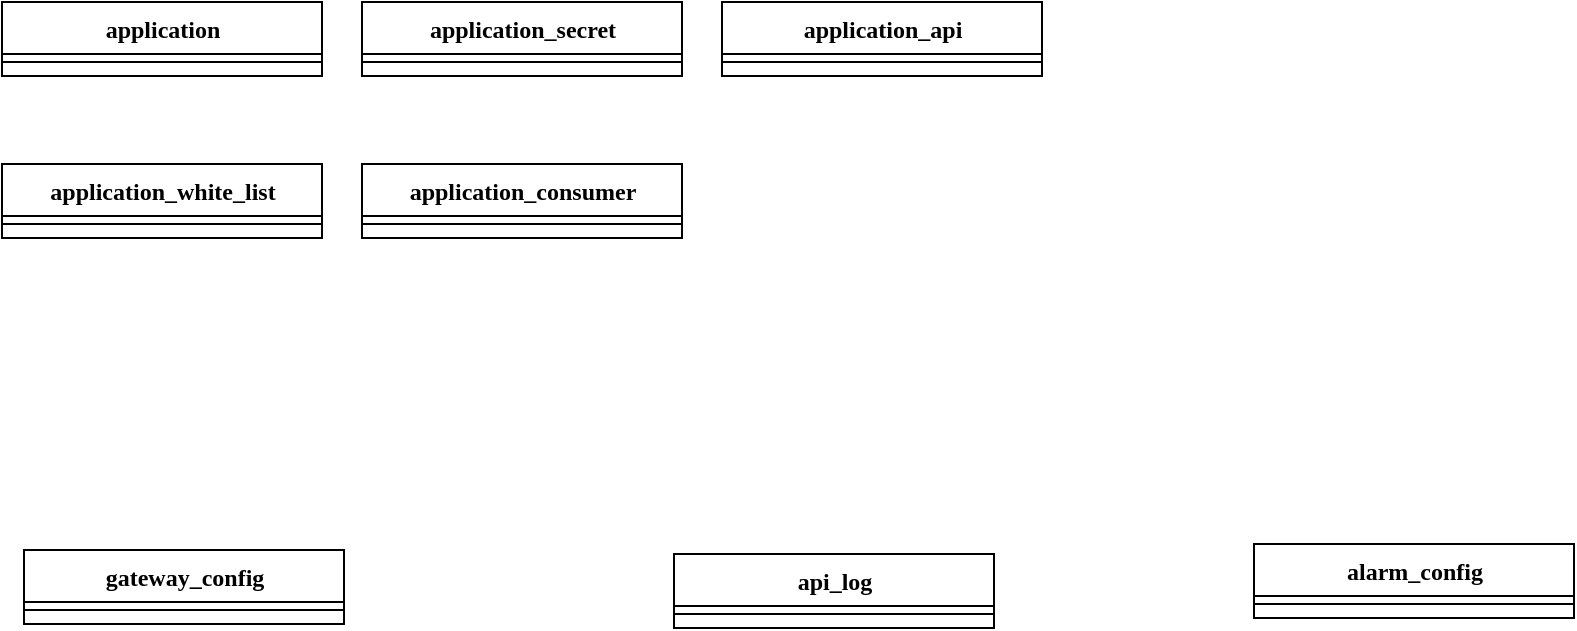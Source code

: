 <mxfile version="21.5.0" type="github">
  <diagram name="Page-1" id="9f46799a-70d6-7492-0946-bef42562c5a5">
    <mxGraphModel dx="1434" dy="774" grid="0" gridSize="10" guides="1" tooltips="1" connect="1" arrows="1" fold="1" page="1" pageScale="1" pageWidth="1100" pageHeight="850" background="none" math="0" shadow="0">
      <root>
        <mxCell id="0" />
        <mxCell id="1" parent="0" />
        <mxCell id="78961159f06e98e8-17" value="&lt;font face=&quot;宋体&quot;&gt;application&lt;/font&gt;" style="swimlane;html=1;fontStyle=1;align=center;verticalAlign=top;childLayout=stackLayout;horizontal=1;startSize=26;horizontalStack=0;resizeParent=1;resizeLast=0;collapsible=1;marginBottom=0;swimlaneFillColor=#ffffff;rounded=0;shadow=0;comic=0;labelBackgroundColor=none;strokeWidth=1;fillColor=none;fontFamily=Verdana;fontSize=12" parent="1" vertex="1">
          <mxGeometry x="130" y="83" width="160" height="37" as="geometry" />
        </mxCell>
        <mxCell id="78961159f06e98e8-19" value="" style="line;html=1;strokeWidth=1;fillColor=none;align=left;verticalAlign=middle;spacingTop=-1;spacingLeft=3;spacingRight=3;rotatable=0;labelPosition=right;points=[];portConstraint=eastwest;" parent="78961159f06e98e8-17" vertex="1">
          <mxGeometry y="26" width="160" height="8" as="geometry" />
        </mxCell>
        <mxCell id="6lDmDUUpVp1HjEsYVvIz-1" value="&lt;font face=&quot;宋体&quot;&gt;application_secret&lt;/font&gt;" style="swimlane;html=1;fontStyle=1;align=center;verticalAlign=top;childLayout=stackLayout;horizontal=1;startSize=26;horizontalStack=0;resizeParent=1;resizeLast=0;collapsible=1;marginBottom=0;swimlaneFillColor=#ffffff;rounded=0;shadow=0;comic=0;labelBackgroundColor=none;strokeWidth=1;fillColor=none;fontFamily=Verdana;fontSize=12" vertex="1" parent="1">
          <mxGeometry x="310" y="83" width="160" height="37" as="geometry" />
        </mxCell>
        <mxCell id="6lDmDUUpVp1HjEsYVvIz-2" value="" style="line;html=1;strokeWidth=1;fillColor=none;align=left;verticalAlign=middle;spacingTop=-1;spacingLeft=3;spacingRight=3;rotatable=0;labelPosition=right;points=[];portConstraint=eastwest;" vertex="1" parent="6lDmDUUpVp1HjEsYVvIz-1">
          <mxGeometry y="26" width="160" height="8" as="geometry" />
        </mxCell>
        <mxCell id="6lDmDUUpVp1HjEsYVvIz-3" value="&lt;font face=&quot;宋体&quot;&gt;application_api&lt;/font&gt;" style="swimlane;html=1;fontStyle=1;align=center;verticalAlign=top;childLayout=stackLayout;horizontal=1;startSize=26;horizontalStack=0;resizeParent=1;resizeLast=0;collapsible=1;marginBottom=0;swimlaneFillColor=#ffffff;rounded=0;shadow=0;comic=0;labelBackgroundColor=none;strokeWidth=1;fillColor=none;fontFamily=Verdana;fontSize=12" vertex="1" parent="1">
          <mxGeometry x="490" y="83" width="160" height="37" as="geometry" />
        </mxCell>
        <mxCell id="6lDmDUUpVp1HjEsYVvIz-4" value="" style="line;html=1;strokeWidth=1;fillColor=none;align=left;verticalAlign=middle;spacingTop=-1;spacingLeft=3;spacingRight=3;rotatable=0;labelPosition=right;points=[];portConstraint=eastwest;" vertex="1" parent="6lDmDUUpVp1HjEsYVvIz-3">
          <mxGeometry y="26" width="160" height="8" as="geometry" />
        </mxCell>
        <mxCell id="6lDmDUUpVp1HjEsYVvIz-5" value="&lt;font face=&quot;宋体&quot;&gt;application_white_list&lt;/font&gt;" style="swimlane;html=1;fontStyle=1;align=center;verticalAlign=top;childLayout=stackLayout;horizontal=1;startSize=26;horizontalStack=0;resizeParent=1;resizeLast=0;collapsible=1;marginBottom=0;swimlaneFillColor=#ffffff;rounded=0;shadow=0;comic=0;labelBackgroundColor=none;strokeWidth=1;fillColor=none;fontFamily=Verdana;fontSize=12" vertex="1" parent="1">
          <mxGeometry x="130" y="164" width="160" height="37" as="geometry" />
        </mxCell>
        <mxCell id="6lDmDUUpVp1HjEsYVvIz-6" value="" style="line;html=1;strokeWidth=1;fillColor=none;align=left;verticalAlign=middle;spacingTop=-1;spacingLeft=3;spacingRight=3;rotatable=0;labelPosition=right;points=[];portConstraint=eastwest;" vertex="1" parent="6lDmDUUpVp1HjEsYVvIz-5">
          <mxGeometry y="26" width="160" height="8" as="geometry" />
        </mxCell>
        <mxCell id="6lDmDUUpVp1HjEsYVvIz-7" value="&lt;font face=&quot;宋体&quot;&gt;application_consumer&lt;/font&gt;" style="swimlane;html=1;fontStyle=1;align=center;verticalAlign=top;childLayout=stackLayout;horizontal=1;startSize=26;horizontalStack=0;resizeParent=1;resizeLast=0;collapsible=1;marginBottom=0;swimlaneFillColor=#ffffff;rounded=0;shadow=0;comic=0;labelBackgroundColor=none;strokeWidth=1;fillColor=none;fontFamily=Verdana;fontSize=12" vertex="1" parent="1">
          <mxGeometry x="310" y="164" width="160" height="37" as="geometry" />
        </mxCell>
        <mxCell id="6lDmDUUpVp1HjEsYVvIz-8" value="" style="line;html=1;strokeWidth=1;fillColor=none;align=left;verticalAlign=middle;spacingTop=-1;spacingLeft=3;spacingRight=3;rotatable=0;labelPosition=right;points=[];portConstraint=eastwest;" vertex="1" parent="6lDmDUUpVp1HjEsYVvIz-7">
          <mxGeometry y="26" width="160" height="8" as="geometry" />
        </mxCell>
        <mxCell id="6lDmDUUpVp1HjEsYVvIz-9" value="&lt;font face=&quot;宋体&quot;&gt;gateway_config&lt;/font&gt;" style="swimlane;html=1;fontStyle=1;align=center;verticalAlign=top;childLayout=stackLayout;horizontal=1;startSize=26;horizontalStack=0;resizeParent=1;resizeLast=0;collapsible=1;marginBottom=0;swimlaneFillColor=#ffffff;rounded=0;shadow=0;comic=0;labelBackgroundColor=none;strokeWidth=1;fillColor=none;fontFamily=Verdana;fontSize=12" vertex="1" parent="1">
          <mxGeometry x="141" y="357" width="160" height="37" as="geometry" />
        </mxCell>
        <mxCell id="6lDmDUUpVp1HjEsYVvIz-10" value="" style="line;html=1;strokeWidth=1;fillColor=none;align=left;verticalAlign=middle;spacingTop=-1;spacingLeft=3;spacingRight=3;rotatable=0;labelPosition=right;points=[];portConstraint=eastwest;" vertex="1" parent="6lDmDUUpVp1HjEsYVvIz-9">
          <mxGeometry y="26" width="160" height="8" as="geometry" />
        </mxCell>
        <mxCell id="6lDmDUUpVp1HjEsYVvIz-11" value="&lt;font face=&quot;宋体&quot;&gt;api_log&lt;/font&gt;" style="swimlane;html=1;fontStyle=1;align=center;verticalAlign=top;childLayout=stackLayout;horizontal=1;startSize=26;horizontalStack=0;resizeParent=1;resizeLast=0;collapsible=1;marginBottom=0;swimlaneFillColor=#ffffff;rounded=0;shadow=0;comic=0;labelBackgroundColor=none;strokeWidth=1;fillColor=none;fontFamily=Verdana;fontSize=12" vertex="1" parent="1">
          <mxGeometry x="466" y="359" width="160" height="37" as="geometry" />
        </mxCell>
        <mxCell id="6lDmDUUpVp1HjEsYVvIz-12" value="" style="line;html=1;strokeWidth=1;fillColor=none;align=left;verticalAlign=middle;spacingTop=-1;spacingLeft=3;spacingRight=3;rotatable=0;labelPosition=right;points=[];portConstraint=eastwest;" vertex="1" parent="6lDmDUUpVp1HjEsYVvIz-11">
          <mxGeometry y="26" width="160" height="8" as="geometry" />
        </mxCell>
        <mxCell id="6lDmDUUpVp1HjEsYVvIz-13" value="&lt;font face=&quot;宋体&quot;&gt;alarm_config&lt;/font&gt;" style="swimlane;html=1;fontStyle=1;align=center;verticalAlign=top;childLayout=stackLayout;horizontal=1;startSize=26;horizontalStack=0;resizeParent=1;resizeLast=0;collapsible=1;marginBottom=0;swimlaneFillColor=#ffffff;rounded=0;shadow=0;comic=0;labelBackgroundColor=none;strokeWidth=1;fillColor=none;fontFamily=Verdana;fontSize=12" vertex="1" parent="1">
          <mxGeometry x="756" y="354" width="160" height="37" as="geometry" />
        </mxCell>
        <mxCell id="6lDmDUUpVp1HjEsYVvIz-14" value="" style="line;html=1;strokeWidth=1;fillColor=none;align=left;verticalAlign=middle;spacingTop=-1;spacingLeft=3;spacingRight=3;rotatable=0;labelPosition=right;points=[];portConstraint=eastwest;" vertex="1" parent="6lDmDUUpVp1HjEsYVvIz-13">
          <mxGeometry y="26" width="160" height="8" as="geometry" />
        </mxCell>
      </root>
    </mxGraphModel>
  </diagram>
</mxfile>

